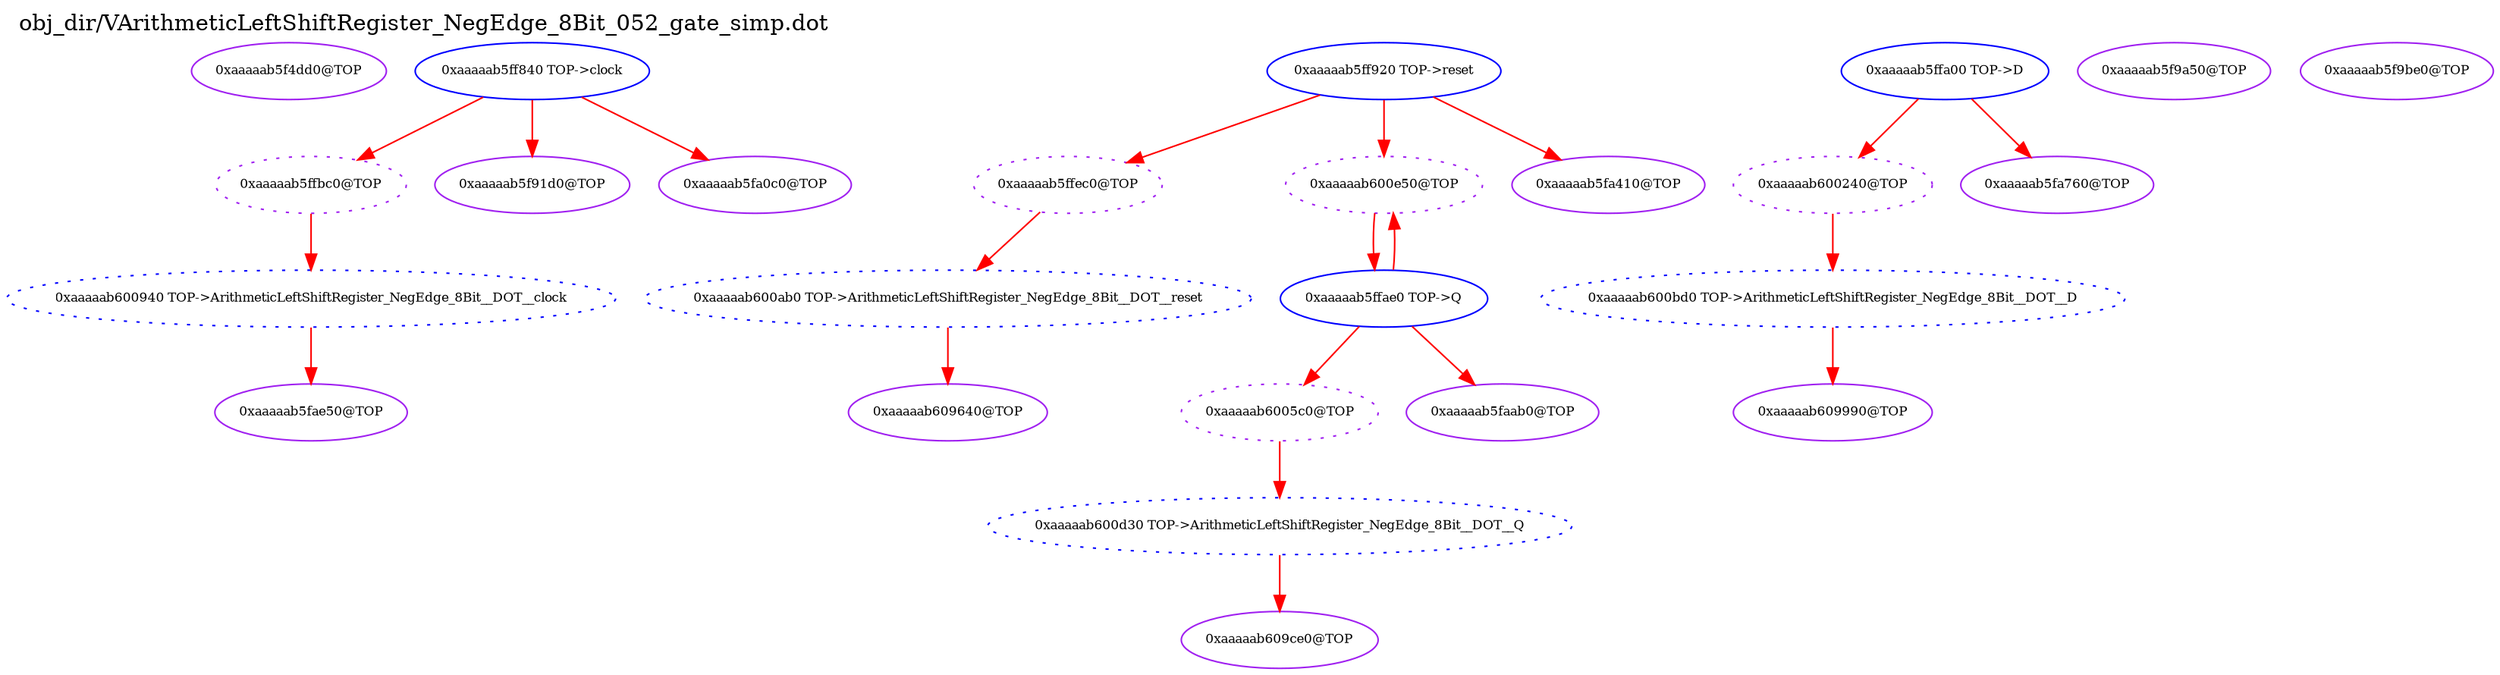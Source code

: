 digraph v3graph {
	graph	[label="obj_dir/VArithmeticLeftShiftRegister_NegEdge_8Bit_052_gate_simp.dot",
		 labelloc=t, labeljust=l,
		 //size="7.5,10",
		 rankdir=TB];
	n0	[fontsize=8 label="0xaaaaab5f4dd0@TOP", color=purple];
	n1	[fontsize=8 label="0xaaaaab5ffbc0@TOP", color=purple, style=dotted];
	n2	[fontsize=8 label="0xaaaaab5ff840 TOP->clock", color=blue];
	n3	[fontsize=8 label="0xaaaaab600940 TOP->ArithmeticLeftShiftRegister_NegEdge_8Bit__DOT__clock", color=blue, style=dotted];
	n4	[fontsize=8 label="0xaaaaab5ffec0@TOP", color=purple, style=dotted];
	n5	[fontsize=8 label="0xaaaaab5ff920 TOP->reset", color=blue];
	n6	[fontsize=8 label="0xaaaaab600ab0 TOP->ArithmeticLeftShiftRegister_NegEdge_8Bit__DOT__reset", color=blue, style=dotted];
	n7	[fontsize=8 label="0xaaaaab600240@TOP", color=purple, style=dotted];
	n8	[fontsize=8 label="0xaaaaab5ffa00 TOP->D", color=blue];
	n9	[fontsize=8 label="0xaaaaab600bd0 TOP->ArithmeticLeftShiftRegister_NegEdge_8Bit__DOT__D", color=blue, style=dotted];
	n10	[fontsize=8 label="0xaaaaab6005c0@TOP", color=purple, style=dotted];
	n11	[fontsize=8 label="0xaaaaab5ffae0 TOP->Q", color=blue];
	n12	[fontsize=8 label="0xaaaaab600d30 TOP->ArithmeticLeftShiftRegister_NegEdge_8Bit__DOT__Q", color=blue, style=dotted];
	n13	[fontsize=8 label="0xaaaaab5f91d0@TOP", color=purple];
	n14	[fontsize=8 label="0xaaaaab600e50@TOP", color=purple, style=dotted];
	n15	[fontsize=8 label="0xaaaaab5f9a50@TOP", color=purple];
	n16	[fontsize=8 label="0xaaaaab5f9be0@TOP", color=purple];
	n17	[fontsize=8 label="0xaaaaab5fa0c0@TOP", color=purple];
	n18	[fontsize=8 label="0xaaaaab5fa410@TOP", color=purple];
	n19	[fontsize=8 label="0xaaaaab5fa760@TOP", color=purple];
	n20	[fontsize=8 label="0xaaaaab5faab0@TOP", color=purple];
	n21	[fontsize=8 label="0xaaaaab5fae50@TOP", color=purple];
	n22	[fontsize=8 label="0xaaaaab609640@TOP", color=purple];
	n23	[fontsize=8 label="0xaaaaab609990@TOP", color=purple];
	n24	[fontsize=8 label="0xaaaaab609ce0@TOP", color=purple];
	n1 -> n3 [fontsize=8 label="" weight=1 color=red];
	n2 -> n1 [fontsize=8 label="" weight=1 color=red];
	n2 -> n13 [fontsize=8 label="" weight=1 color=red];
	n2 -> n17 [fontsize=8 label="" weight=1 color=red];
	n3 -> n21 [fontsize=8 label="" weight=1 color=red];
	n4 -> n6 [fontsize=8 label="" weight=1 color=red];
	n5 -> n4 [fontsize=8 label="" weight=1 color=red];
	n5 -> n14 [fontsize=8 label="" weight=1 color=red];
	n5 -> n18 [fontsize=8 label="" weight=1 color=red];
	n6 -> n22 [fontsize=8 label="" weight=1 color=red];
	n7 -> n9 [fontsize=8 label="" weight=1 color=red];
	n8 -> n7 [fontsize=8 label="" weight=1 color=red];
	n8 -> n19 [fontsize=8 label="" weight=1 color=red];
	n9 -> n23 [fontsize=8 label="" weight=1 color=red];
	n10 -> n12 [fontsize=8 label="" weight=1 color=red];
	n11 -> n10 [fontsize=8 label="" weight=1 color=red];
	n11 -> n14 [fontsize=8 label="" weight=1 color=red];
	n11 -> n20 [fontsize=8 label="" weight=1 color=red];
	n12 -> n24 [fontsize=8 label="" weight=1 color=red];
	n14 -> n11 [fontsize=8 label="" weight=1 color=red];
}
